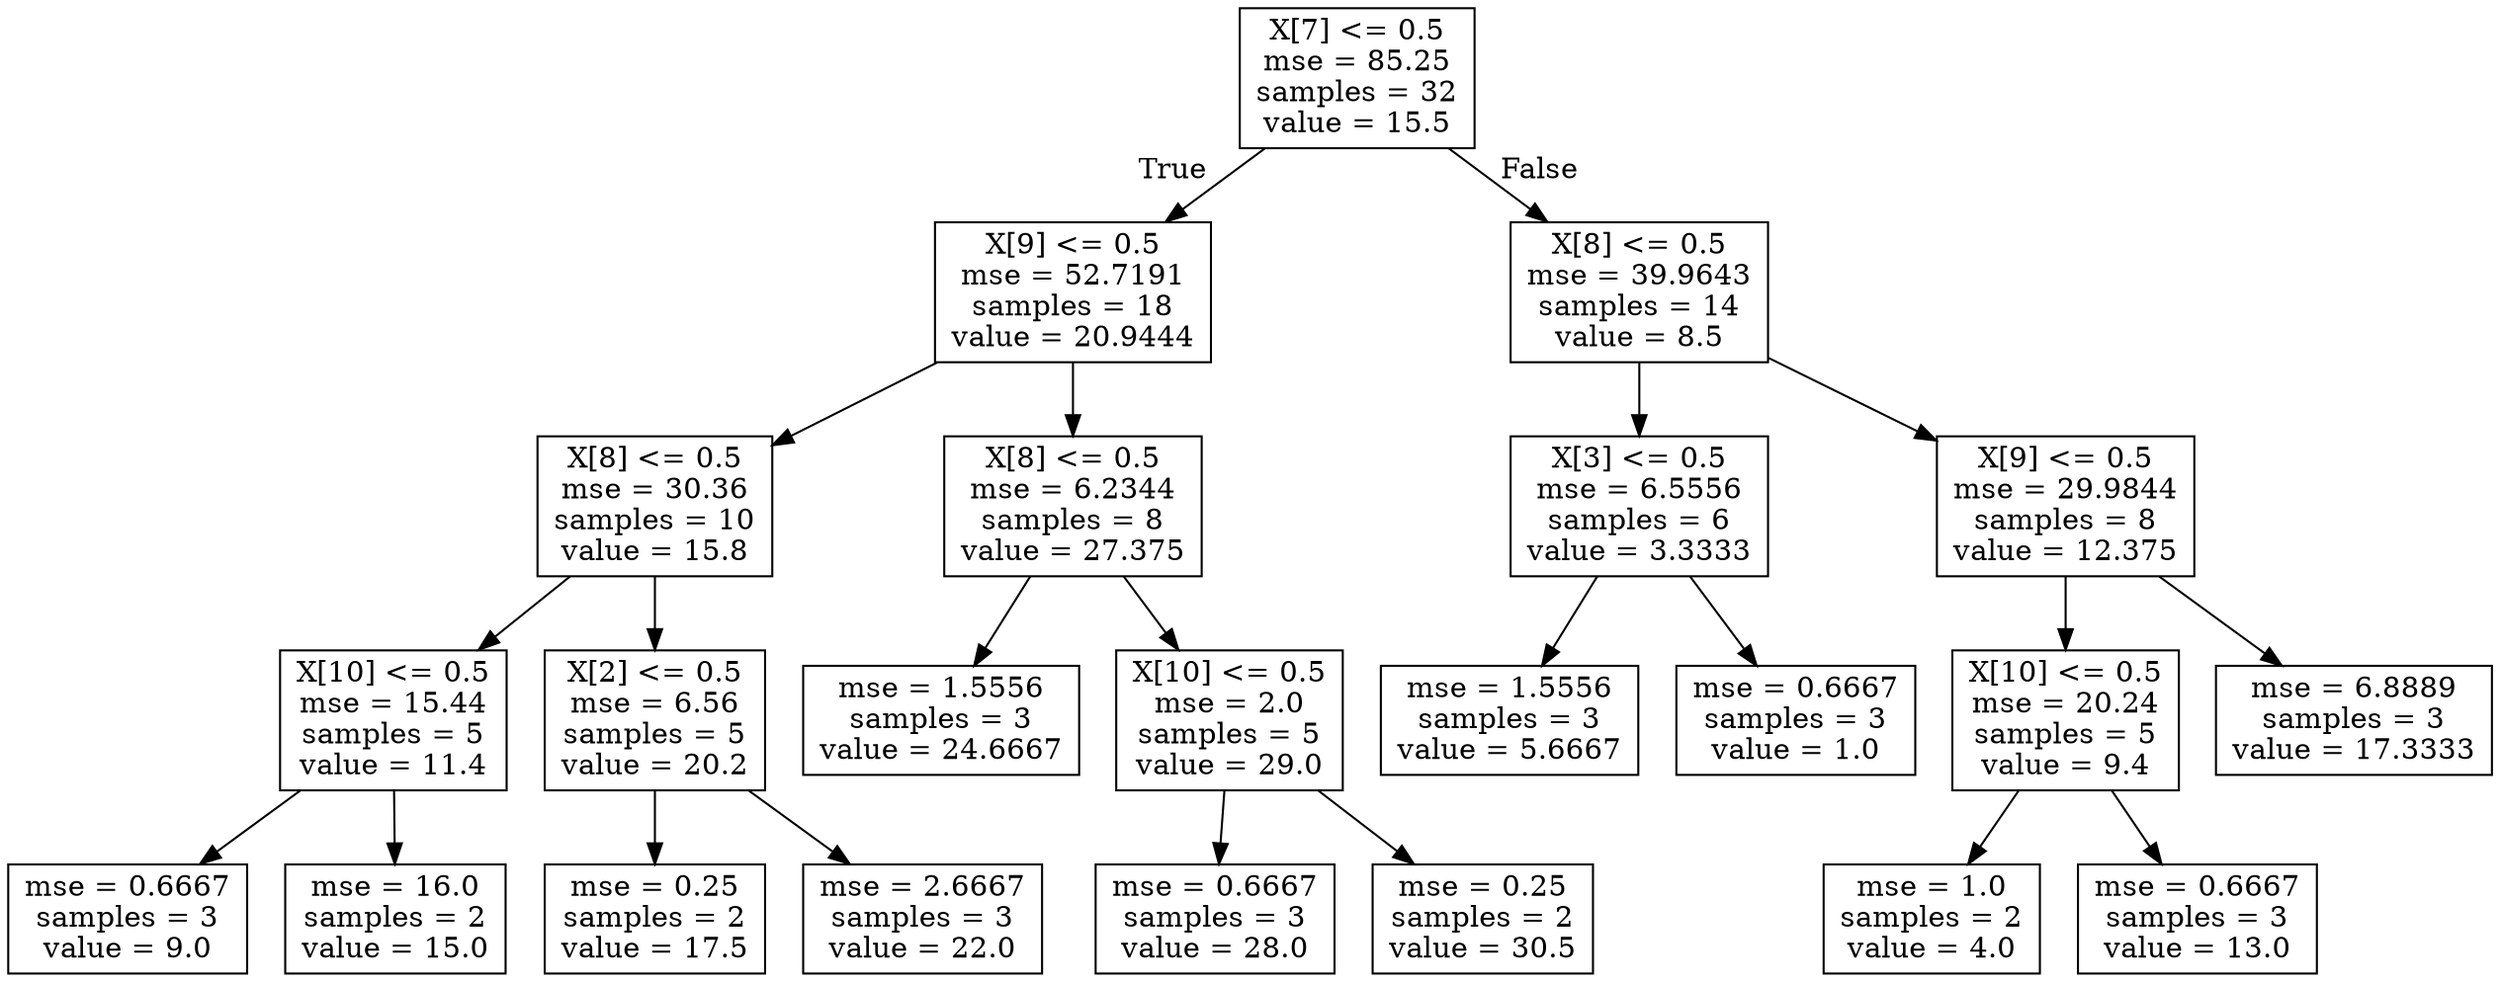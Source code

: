 digraph Tree {
node [shape=box] ;
0 [label="X[7] <= 0.5\nmse = 85.25\nsamples = 32\nvalue = 15.5"] ;
1 [label="X[9] <= 0.5\nmse = 52.7191\nsamples = 18\nvalue = 20.9444"] ;
0 -> 1 [labeldistance=2.5, labelangle=45, headlabel="True"] ;
2 [label="X[8] <= 0.5\nmse = 30.36\nsamples = 10\nvalue = 15.8"] ;
1 -> 2 ;
3 [label="X[10] <= 0.5\nmse = 15.44\nsamples = 5\nvalue = 11.4"] ;
2 -> 3 ;
4 [label="mse = 0.6667\nsamples = 3\nvalue = 9.0"] ;
3 -> 4 ;
5 [label="mse = 16.0\nsamples = 2\nvalue = 15.0"] ;
3 -> 5 ;
6 [label="X[2] <= 0.5\nmse = 6.56\nsamples = 5\nvalue = 20.2"] ;
2 -> 6 ;
7 [label="mse = 0.25\nsamples = 2\nvalue = 17.5"] ;
6 -> 7 ;
8 [label="mse = 2.6667\nsamples = 3\nvalue = 22.0"] ;
6 -> 8 ;
9 [label="X[8] <= 0.5\nmse = 6.2344\nsamples = 8\nvalue = 27.375"] ;
1 -> 9 ;
10 [label="mse = 1.5556\nsamples = 3\nvalue = 24.6667"] ;
9 -> 10 ;
11 [label="X[10] <= 0.5\nmse = 2.0\nsamples = 5\nvalue = 29.0"] ;
9 -> 11 ;
12 [label="mse = 0.6667\nsamples = 3\nvalue = 28.0"] ;
11 -> 12 ;
13 [label="mse = 0.25\nsamples = 2\nvalue = 30.5"] ;
11 -> 13 ;
14 [label="X[8] <= 0.5\nmse = 39.9643\nsamples = 14\nvalue = 8.5"] ;
0 -> 14 [labeldistance=2.5, labelangle=-45, headlabel="False"] ;
15 [label="X[3] <= 0.5\nmse = 6.5556\nsamples = 6\nvalue = 3.3333"] ;
14 -> 15 ;
16 [label="mse = 1.5556\nsamples = 3\nvalue = 5.6667"] ;
15 -> 16 ;
17 [label="mse = 0.6667\nsamples = 3\nvalue = 1.0"] ;
15 -> 17 ;
18 [label="X[9] <= 0.5\nmse = 29.9844\nsamples = 8\nvalue = 12.375"] ;
14 -> 18 ;
19 [label="X[10] <= 0.5\nmse = 20.24\nsamples = 5\nvalue = 9.4"] ;
18 -> 19 ;
20 [label="mse = 1.0\nsamples = 2\nvalue = 4.0"] ;
19 -> 20 ;
21 [label="mse = 0.6667\nsamples = 3\nvalue = 13.0"] ;
19 -> 21 ;
22 [label="mse = 6.8889\nsamples = 3\nvalue = 17.3333"] ;
18 -> 22 ;
}